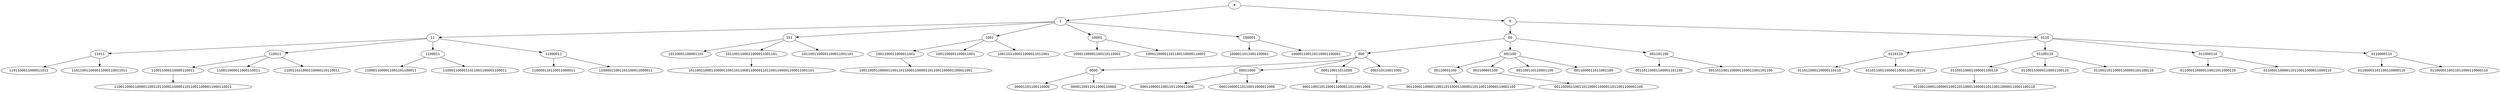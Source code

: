 digraph G {
node [fontname = "DejaVuSans"];
e -> 1;
e -> 0;
1 -> 11;
1 -> 101;
1 -> 1001;
1 -> 10001;
1 -> 100001;
11 -> 11011;
11 -> 110011;
11 -> 1100011;
11 -> 11000011;
11011 -> 1101100011000011011;
11011 -> 110110011000011000110011011;
110011 -> 110011000110000110011;
110011 -> 110011000011000110011;
110011 -> 110011011000110000110110011;
110011000110000110011 -> 110011000110000110011011000110000110110011000011000110011;
1100011 -> 1100011000011001101100011;
1100011 -> 1100011000011011001100001100011;
11000011 -> 110000110110011000011;
11000011 -> 11000011001101100011000011;
101 -> 10110001100001101;
101 -> 1011001100011000011001101;
101 -> 1011001100001100011001101;
1011001100011000011001101 -> 1011001100011000011001101100011000011011001100001100011001101;
1001 -> 1001100011000011001;
1001 -> 1001100001100011001;
1001 -> 1001101100011000011011001;
1001100011000011001 -> 1001100011000011001101100011000011011001100001100011001;
10001 -> 10001100001100110110001;
10001 -> 10001100001101100110000110001;
100001 -> 1000011011001100001;
100001 -> 100001100110110001100001;
0 -> 00;
0 -> 0110;
00 -> 000;
00 -> 001100;
00 -> 001101100;
000 -> 0000;
000 -> 00011000;
000 -> 000110011011000;
000 -> 000110110011000;
0000 -> 00001101100110000;
0000 -> 0000110011011000110000;
00011000 -> 00011000011001101100011000;
00011000 -> 000110000110110011000011000;
000110011011000 -> 000110011011000110000110110011000;
001100 -> 00110001100;
001100 -> 001100001100;
001100 -> 001100110110001100;
001100 -> 0011000011011001100;
00110001100 -> 00110001100001100110110001100001101100110000110001100;
001100001100 -> 0011000011001101100011000011011001100001100;
001101100 -> 00110110001100001101100;
001101100 -> 0011011001100001100011001101100;
0110 -> 0110110;
0110 -> 01100110;
0110 -> 011000110;
0110 -> 0110000110;
0110110 -> 011011000110000110110;
0110110 -> 01101100110000110001100110110;
01100110 -> 01100110001100001100110;
01100110 -> 01100110000110001100110;
01100110 -> 01100110110001100001101100110;
01100110001100001100110 -> 01100110001100001100110110001100001101100110000110001100110;
011000110 -> 011000110000110011011000110;
011000110 -> 011000110000110110011000011000110;
0110000110 -> 01100001101100110000110;
0110000110 -> 0110000110011011000110000110;
}
